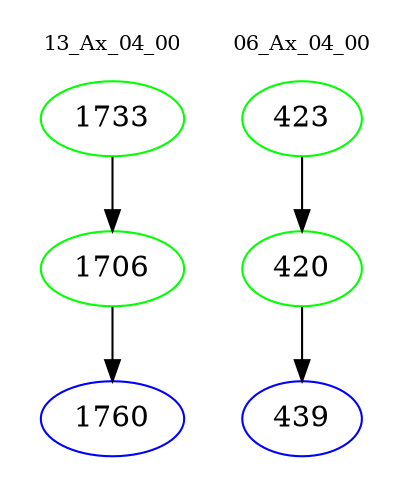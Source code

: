 digraph{
subgraph cluster_0 {
color = white
label = "13_Ax_04_00";
fontsize=10;
T0_1733 [label="1733", color="green"]
T0_1733 -> T0_1706 [color="black"]
T0_1706 [label="1706", color="green"]
T0_1706 -> T0_1760 [color="black"]
T0_1760 [label="1760", color="blue"]
}
subgraph cluster_1 {
color = white
label = "06_Ax_04_00";
fontsize=10;
T1_423 [label="423", color="green"]
T1_423 -> T1_420 [color="black"]
T1_420 [label="420", color="green"]
T1_420 -> T1_439 [color="black"]
T1_439 [label="439", color="blue"]
}
}
